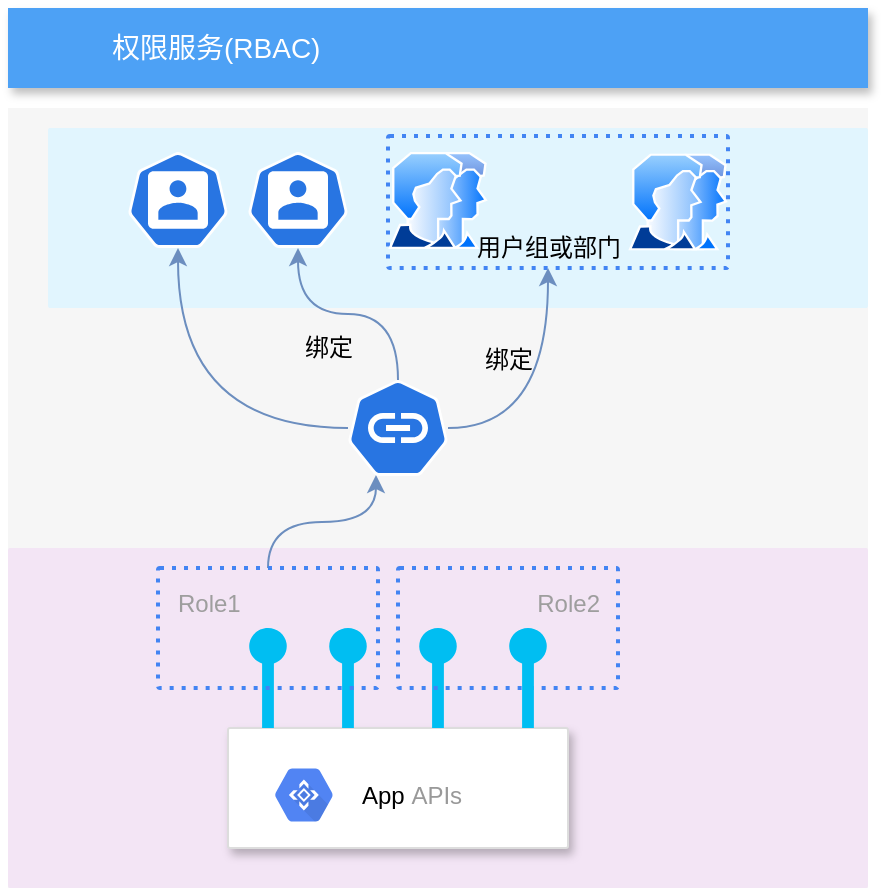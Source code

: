 <mxfile version="15.6.8" type="github">
  <diagram id="f106602c-feb2-e66a-4537-3a34d633f6aa" name="Page-1">
    <mxGraphModel dx="686" dy="357" grid="1" gridSize="10" guides="1" tooltips="1" connect="1" arrows="1" fold="1" page="1" pageScale="1" pageWidth="1169" pageHeight="827" background="none" math="0" shadow="0">
      <root>
        <mxCell id="0" />
        <mxCell id="1" parent="0" />
        <mxCell id="14" value="" style="fillColor=#F6F6F6;strokeColor=none;shadow=0;gradientColor=none;fontSize=14;align=left;spacing=10;fontColor=#717171;9E9E9E;verticalAlign=top;spacingTop=-4;fontStyle=0;spacingLeft=40;html=1;" parent="1" vertex="1">
          <mxGeometry x="600" y="90" width="430" height="390" as="geometry" />
        </mxCell>
        <mxCell id="818" value="权限服务(RBAC)" style="fillColor=#4DA1F5;strokeColor=none;shadow=1;gradientColor=none;fontSize=14;align=left;spacingLeft=50;fontColor=#ffffff;html=1;" parent="1" vertex="1">
          <mxGeometry x="600" y="40" width="430" height="40" as="geometry" />
        </mxCell>
        <mxCell id="eHh8mdlVLJNpV9wsfY3s-1048" value="&lt;br&gt;" style="sketch=0;points=[[0,0,0],[0.25,0,0],[0.5,0,0],[0.75,0,0],[1,0,0],[1,0.25,0],[1,0.5,0],[1,0.75,0],[1,1,0],[0.75,1,0],[0.5,1,0],[0.25,1,0],[0,1,0],[0,0.75,0],[0,0.5,0],[0,0.25,0]];rounded=1;absoluteArcSize=1;arcSize=2;html=1;strokeColor=none;gradientColor=none;shadow=0;dashed=0;fontSize=12;fontColor=#9E9E9E;align=left;verticalAlign=top;spacing=10;spacingTop=-4;fillColor=#F3E5F5;" vertex="1" parent="1">
          <mxGeometry x="600" y="310" width="430" height="170" as="geometry" />
        </mxCell>
        <mxCell id="eHh8mdlVLJNpV9wsfY3s-1049" value="" style="strokeColor=#dddddd;shadow=1;strokeWidth=1;rounded=1;absoluteArcSize=1;arcSize=2;" vertex="1" parent="1">
          <mxGeometry x="710" y="400" width="170" height="60" as="geometry" />
        </mxCell>
        <mxCell id="eHh8mdlVLJNpV9wsfY3s-1054" value="&lt;font color=&quot;#000000&quot;&gt;App&lt;/font&gt;&amp;nbsp;APIs" style="sketch=0;dashed=0;connectable=0;html=1;fillColor=#5184F3;strokeColor=none;shape=mxgraph.gcp2.hexIcon;prIcon=cloud_apis;part=1;labelPosition=right;verticalLabelPosition=middle;align=left;verticalAlign=middle;spacingLeft=5;fontColor=#999999;fontSize=12;" vertex="1" parent="1">
          <mxGeometry x="726" y="414" width="44" height="39" as="geometry" />
        </mxCell>
        <mxCell id="eHh8mdlVLJNpV9wsfY3s-1056" value="" style="verticalLabelPosition=bottom;html=1;verticalAlign=top;align=center;strokeColor=none;fillColor=#00BEF2;shape=mxgraph.azure.service_endpoint;direction=south;" vertex="1" parent="1">
          <mxGeometry x="760" y="350" width="20" height="50" as="geometry" />
        </mxCell>
        <mxCell id="eHh8mdlVLJNpV9wsfY3s-1057" value="" style="verticalLabelPosition=bottom;html=1;verticalAlign=top;align=center;strokeColor=none;fillColor=#00BEF2;shape=mxgraph.azure.service_endpoint;direction=south;" vertex="1" parent="1">
          <mxGeometry x="720" y="350" width="20" height="50" as="geometry" />
        </mxCell>
        <mxCell id="eHh8mdlVLJNpV9wsfY3s-1058" value="" style="verticalLabelPosition=bottom;html=1;verticalAlign=top;align=center;strokeColor=none;fillColor=#00BEF2;shape=mxgraph.azure.service_endpoint;direction=south;" vertex="1" parent="1">
          <mxGeometry x="805" y="350" width="20" height="50" as="geometry" />
        </mxCell>
        <mxCell id="eHh8mdlVLJNpV9wsfY3s-1076" style="edgeStyle=orthogonalEdgeStyle;curved=1;rounded=0;orthogonalLoop=1;jettySize=auto;html=1;exitX=0.5;exitY=0;exitDx=0;exitDy=0;entryX=0.28;entryY=0.99;entryDx=0;entryDy=0;entryPerimeter=0;fillColor=#dae8fc;strokeColor=#6c8ebf;" edge="1" parent="1" source="eHh8mdlVLJNpV9wsfY3s-1059" target="eHh8mdlVLJNpV9wsfY3s-1074">
          <mxGeometry relative="1" as="geometry" />
        </mxCell>
        <mxCell id="eHh8mdlVLJNpV9wsfY3s-1059" value="Role1" style="rounded=1;absoluteArcSize=1;arcSize=2;html=1;strokeColor=#4284F3;gradientColor=none;shadow=0;dashed=1;fontSize=12;fontColor=#9E9E9E;align=left;verticalAlign=top;spacing=10;spacingTop=-4;fillColor=none;dashPattern=1 2;strokeWidth=2;" vertex="1" parent="1">
          <mxGeometry x="675" y="320" width="110" height="60" as="geometry" />
        </mxCell>
        <mxCell id="eHh8mdlVLJNpV9wsfY3s-1060" value="Role2" style="rounded=1;absoluteArcSize=1;arcSize=2;html=1;strokeColor=#4284F3;gradientColor=none;shadow=0;dashed=1;fontSize=12;fontColor=#9E9E9E;align=right;verticalAlign=top;spacing=10;spacingTop=-4;fillColor=none;dashPattern=1 2;strokeWidth=2;" vertex="1" parent="1">
          <mxGeometry x="795" y="320" width="110" height="60" as="geometry" />
        </mxCell>
        <mxCell id="eHh8mdlVLJNpV9wsfY3s-1061" value="" style="verticalLabelPosition=bottom;html=1;verticalAlign=top;align=center;strokeColor=none;fillColor=#00BEF2;shape=mxgraph.azure.service_endpoint;direction=south;" vertex="1" parent="1">
          <mxGeometry x="850" y="350" width="20" height="50" as="geometry" />
        </mxCell>
        <mxCell id="eHh8mdlVLJNpV9wsfY3s-1062" value="" style="sketch=0;points=[[0,0,0],[0.25,0,0],[0.5,0,0],[0.75,0,0],[1,0,0],[1,0.25,0],[1,0.5,0],[1,0.75,0],[1,1,0],[0.75,1,0],[0.5,1,0],[0.25,1,0],[0,1,0],[0,0.75,0],[0,0.5,0],[0,0.25,0]];rounded=1;absoluteArcSize=1;arcSize=2;html=1;strokeColor=none;gradientColor=none;shadow=0;dashed=0;fontSize=12;fontColor=#9E9E9E;align=left;verticalAlign=top;spacing=10;spacingTop=-4;fillColor=#E1F5FE;" vertex="1" parent="1">
          <mxGeometry x="620" y="100" width="410" height="90" as="geometry" />
        </mxCell>
        <mxCell id="eHh8mdlVLJNpV9wsfY3s-1063" value="" style="sketch=0;html=1;dashed=0;whitespace=wrap;fillColor=#2875E2;strokeColor=#ffffff;points=[[0.005,0.63,0],[0.1,0.2,0],[0.9,0.2,0],[0.5,0,0],[0.995,0.63,0],[0.72,0.99,0],[0.5,1,0],[0.28,0.99,0]];shape=mxgraph.kubernetes.icon;prIcon=user;align=right;" vertex="1" parent="1">
          <mxGeometry x="660" y="112" width="50" height="48" as="geometry" />
        </mxCell>
        <mxCell id="eHh8mdlVLJNpV9wsfY3s-1064" value="" style="sketch=0;html=1;dashed=0;whitespace=wrap;fillColor=#2875E2;strokeColor=#ffffff;points=[[0.005,0.63,0],[0.1,0.2,0],[0.9,0.2,0],[0.5,0,0],[0.995,0.63,0],[0.72,0.99,0],[0.5,1,0],[0.28,0.99,0]];shape=mxgraph.kubernetes.icon;prIcon=user;align=right;" vertex="1" parent="1">
          <mxGeometry x="720" y="112" width="50" height="48" as="geometry" />
        </mxCell>
        <mxCell id="eHh8mdlVLJNpV9wsfY3s-1065" value="" style="rounded=1;absoluteArcSize=1;arcSize=2;html=1;strokeColor=#4284F3;gradientColor=none;shadow=0;dashed=1;fontSize=12;fontColor=#9E9E9E;align=center;verticalAlign=top;spacing=10;spacingTop=-4;fillColor=none;dashPattern=1 2;strokeWidth=2;" vertex="1" parent="1">
          <mxGeometry x="790" y="104" width="170" height="66" as="geometry" />
        </mxCell>
        <mxCell id="eHh8mdlVLJNpV9wsfY3s-1066" value="" style="aspect=fixed;perimeter=ellipsePerimeter;html=1;align=center;shadow=0;dashed=0;spacingTop=3;image;image=img/lib/active_directory/user_accounts.svg;" vertex="1" parent="1">
          <mxGeometry x="790" y="112" width="50" height="48.5" as="geometry" />
        </mxCell>
        <mxCell id="eHh8mdlVLJNpV9wsfY3s-1067" value="" style="aspect=fixed;perimeter=ellipsePerimeter;html=1;align=center;shadow=0;dashed=0;spacingTop=3;image;image=img/lib/active_directory/user_accounts.svg;" vertex="1" parent="1">
          <mxGeometry x="910" y="112.75" width="50" height="48.5" as="geometry" />
        </mxCell>
        <mxCell id="eHh8mdlVLJNpV9wsfY3s-1070" value="用户组或部门" style="text;html=1;resizable=0;autosize=1;align=center;verticalAlign=middle;points=[];fillColor=none;strokeColor=none;rounded=0;" vertex="1" parent="1">
          <mxGeometry x="825" y="150" width="90" height="20" as="geometry" />
        </mxCell>
        <mxCell id="eHh8mdlVLJNpV9wsfY3s-1077" value="" style="edgeStyle=orthogonalEdgeStyle;curved=1;rounded=0;orthogonalLoop=1;jettySize=auto;html=1;fillColor=#dae8fc;strokeColor=#6c8ebf;" edge="1" parent="1" source="eHh8mdlVLJNpV9wsfY3s-1074" target="eHh8mdlVLJNpV9wsfY3s-1070">
          <mxGeometry relative="1" as="geometry" />
        </mxCell>
        <mxCell id="eHh8mdlVLJNpV9wsfY3s-1078" style="edgeStyle=orthogonalEdgeStyle;curved=1;rounded=0;orthogonalLoop=1;jettySize=auto;html=1;fillColor=#dae8fc;strokeColor=#6c8ebf;" edge="1" parent="1" source="eHh8mdlVLJNpV9wsfY3s-1074" target="eHh8mdlVLJNpV9wsfY3s-1064">
          <mxGeometry relative="1" as="geometry" />
        </mxCell>
        <mxCell id="eHh8mdlVLJNpV9wsfY3s-1079" style="edgeStyle=orthogonalEdgeStyle;curved=1;rounded=0;orthogonalLoop=1;jettySize=auto;html=1;entryX=0.5;entryY=1;entryDx=0;entryDy=0;entryPerimeter=0;fillColor=#dae8fc;strokeColor=#6c8ebf;" edge="1" parent="1" source="eHh8mdlVLJNpV9wsfY3s-1074" target="eHh8mdlVLJNpV9wsfY3s-1063">
          <mxGeometry relative="1" as="geometry" />
        </mxCell>
        <mxCell id="eHh8mdlVLJNpV9wsfY3s-1074" value="" style="sketch=0;html=1;dashed=0;whitespace=wrap;fillColor=#2875E2;strokeColor=#ffffff;points=[[0.005,0.63,0],[0.1,0.2,0],[0.9,0.2,0],[0.5,0,0],[0.995,0.63,0],[0.72,0.99,0],[0.5,1,0],[0.28,0.99,0]];shape=mxgraph.kubernetes.icon;prIcon=crb;align=center;" vertex="1" parent="1">
          <mxGeometry x="770" y="226" width="50" height="48" as="geometry" />
        </mxCell>
        <mxCell id="eHh8mdlVLJNpV9wsfY3s-1075" value="绑定" style="text;html=1;resizable=0;autosize=1;align=center;verticalAlign=middle;points=[];fillColor=none;strokeColor=none;rounded=0;" vertex="1" parent="1">
          <mxGeometry x="830" y="206" width="40" height="20" as="geometry" />
        </mxCell>
        <mxCell id="eHh8mdlVLJNpV9wsfY3s-1080" value="绑定" style="text;html=1;resizable=0;autosize=1;align=center;verticalAlign=middle;points=[];fillColor=none;strokeColor=none;rounded=0;" vertex="1" parent="1">
          <mxGeometry x="740" y="200" width="40" height="20" as="geometry" />
        </mxCell>
      </root>
    </mxGraphModel>
  </diagram>
</mxfile>

